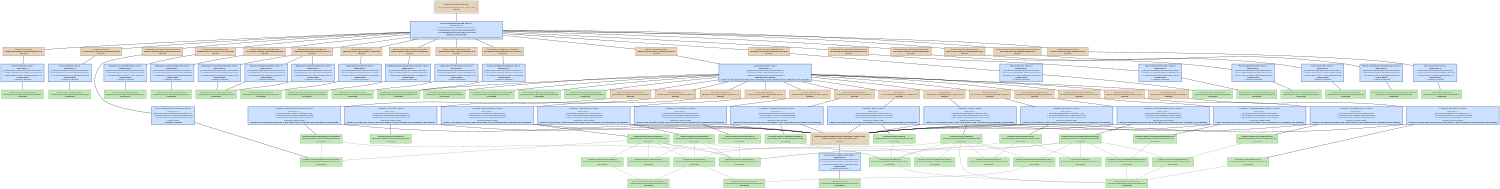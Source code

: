 digraph DreamCatcher {
   size = "10.000000,8.500000";
   concentrate = false;

   node [ shape = box, style = filled, color = "0.3 0.5 0.6", fillcolor = "0.3 0.2 0.9", fontname = "Monaco", fontsize = "9" ];
   n00001 [ label = "Debug/DreamCatcher.app\n40106ef6802852918a7c3d1c1b271680\nMissing", color = "0.1 0.5 0.5", fillcolor = "0.1 0.2 0.9", peripheries = 3 ];
   n00002 [ label = "Contents/Info.plist\n34eb653e0adc8ab149fe82aaa800a118\nMissing", color = "0.1 0.5 0.5", fillcolor = "0.1 0.2 0.9" ];
   n00003 [ label = "DreamCatcher.build/Info.plist\n000000004307a0b5000000000000084d\nUpToDate" ];
   n00004 [ label = "Contents/PkgInfo\n077a407bc4546c2ce418e5dd98439556\nMissing", color = "0.1 0.5 0.5", fillcolor = "0.1 0.2 0.9" ];
   n00005 [ label = "DreamCatcher.build/PkgInfo\n000000004307a0b50000000000000008\nUpToDate" ];
   n00006 [ label = "Frameworks/AGRegex.framework\n0218b93dc65639d6af7dab2201836a3d\nMissing", color = "0.1 0.5 0.5", fillcolor = "0.1 0.2 0.9" ];
   n00007 [ label = "DreamCatcher/AGRegex.framework[C]\n000000004302b20a0000000000000110\nUpToDate" ];
   n00008 [ label = "Frameworks/PreferencesController.h\nadaab71bad62cf8ceb344ce64ba7a777\nMissing", color = "0.1 0.5 0.5", fillcolor = "0.1 0.2 0.9" ];
   n00009 [ label = "DreamCatcher/PreferencesController.h\n0000000043079d9e00000000000001d7\nUpToDate" ];
   n00010 [ label = "English.lproj/MainMenu.nib\nf788b6938053141a42121c671a01b5f0\nMissing", color = "0.1 0.5 0.5", fillcolor = "0.1 0.2 0.9" ];
   n00011 [ label = "English.lproj/MainMenu.nib\n000000004307985e0000000000000110\nUpToDate" ];
   n00012 [ label = "English.lproj/MyDocument.nib\n0418e2b45730d89c1bce00abba0bdd98\nMissing", color = "0.1 0.5 0.5", fillcolor = "0.1 0.2 0.9" ];
   n00013 [ label = "English.lproj/MyDocument.nib\n0000000042ffb71500000000000000cc\nUpToDate" ];
   n00014 [ label = "Resources/DreamCatcher.icns\n669b4e99f8cc85ba8649529a04c35115\nMissing", color = "0.1 0.5 0.5", fillcolor = "0.1 0.2 0.9" ];
   n00015 [ label = "DreamCatcher/DreamCatcher.icns\n0000000042ffa978000000000000c2e4\nUpToDate" ];
   n00016 [ label = "Resources/Credits.rtf\n2e0a6f1549ac73b78b580b7c1a6ab4ba\nMissing", color = "0.1 0.5 0.5", fillcolor = "0.1 0.2 0.9" ];
   n00017 [ label = "DreamCatcher/Credits.rtf\n0000000042ffd40b0000000000000187\nUpToDate" ];
   n00018 [ label = "Resources/DreamCatcher-Info.plist\nfbcb20498ec85b60ac22b7332e3eb597\nMissing", color = "0.1 0.5 0.5", fillcolor = "0.1 0.2 0.9" ];
   n00019 [ label = "DreamCatcher/DreamCatcher-Info.plist\n000000004302d288000000000000084d\nUpToDate" ];
   n00020 [ label = "English.lproj/Preferences.nib\n930d6b89bb0ee63183533236f0e57a18\nMissing", color = "0.1 0.5 0.5", fillcolor = "0.1 0.2 0.9" ];
   n00021 [ label = "English.lproj/Preferences.nib\n0000000043079f1100000000000000ee\nUpToDate" ];
   n00022 [ label = "ppc/MyDocument.o\nd05beb79fe0a7457c7eb9699d46fb716\nMissing", color = "0.1 0.5 0.5", fillcolor = "0.1 0.2 0.9" ];
   n00023 [ label = "Headers/AppKit.h\n0000000042defb6e0000000000001504\nUpToDate" ];
   n00024 [ label = "AppKit-bcywktgnawpuivcgxxbmcwexxwrc/AppKit.h.gch\n0bff56af8f5a3ea3b0181430dcf330b3\nMissing", color = "0.1 0.5 0.5", fillcolor = "0.1 0.2 0.9", peripheries = 3 ];
   n00025 [ label = "DreamCatcher/MyDocument.m\n000000004307991a0000000000005ab9\nUpToDate" ];
   n00026 [ label = "ppc/GUIMain.o\n64b98c22ef1ca93130c69bda937b6183\nMissing", color = "0.1 0.5 0.5", fillcolor = "0.1 0.2 0.9" ];
   n00027 [ label = "DreamCatcher/GUIMain.m\n0000000042fe420c0000000000000078\nUpToDate" ];
   n00028 [ label = "ppc/Page.o\nf7b74f3b0d093b410e069721ddd66474\nMissing", color = "0.1 0.5 0.5", fillcolor = "0.1 0.2 0.9" ];
   n00029 [ label = "DreamCatcher/Page.m\n0000000043023a7d00000000000001b5\nUpToDate" ];
   n00030 [ label = "ppc/Spider.o\nf47324deb720ed4bb3d3a715d332a79e\nMissing", color = "0.1 0.5 0.5", fillcolor = "0.1 0.2 0.9" ];
   n00031 [ label = "DreamCatcher/Spider.m\n0000000043028f88000000000000244d\nUpToDate" ];
   n00032 [ label = "ppc/ConditionVariable.o\ncd2e5a50496b2c036c1a87c33503f2f1\nMissing", color = "0.1 0.5 0.5", fillcolor = "0.1 0.2 0.9" ];
   n00033 [ label = "DreamCatcher/ConditionVariable.m\n0000000042fed192000000000000090c\nUpToDate" ];
   n00034 [ label = "ppc/Response.o\n98c568f70c4c26eda70fd0e687ebe5c4\nMissing", color = "0.1 0.5 0.5", fillcolor = "0.1 0.2 0.9" ];
   n00035 [ label = "DreamCatcher/Response.m\n0000000042fe420c0000000000000118\nUpToDate" ];
   n00036 [ label = "ppc/ErrorResponse.o\ncec89f7dd8208452bbb984485761c9fc\nMissing", color = "0.1 0.5 0.5", fillcolor = "0.1 0.2 0.9" ];
   n00037 [ label = "DreamCatcher/ErrorResponse.m\n0000000042fe420c00000000000001a8\nUpToDate" ];
   n00038 [ label = "ppc/FoundationWebClient.o\nadc0286cfb093855bfee09d33d8befef\nMissing", color = "0.1 0.5 0.5", fillcolor = "0.1 0.2 0.9" ];
   n00039 [ label = "DreamCatcher/FoundationWebClient.m\n000000004302d122000000000000400a\nUpToDate" ];
   n00040 [ label = "ppc/UnknownTypeResponse.o\nbe3b0e4b1e3d82c3d484314367475251\nMissing", color = "0.1 0.5 0.5", fillcolor = "0.1 0.2 0.9" ];
   n00041 [ label = "DreamCatcher/UnknownTypeResponse.m\n0000000042fe420c00000000000001f8\nUpToDate" ];
   n00042 [ label = "ppc/RobotsTxt.o\n42c753b1c2938c2373209b2452853482\nMissing", color = "0.1 0.5 0.5", fillcolor = "0.1 0.2 0.9" ];
   n00043 [ label = "DreamCatcher/RobotsTxt.m\n0000000043005058000000000000159e\nUpToDate" ];
   n00044 [ label = "ppc/DCProperties.o\n9e9a3a680ccd656bfa1d2f0e8779e1b3\nMissing", color = "0.1 0.5 0.5", fillcolor = "0.1 0.2 0.9" ];
   n00045 [ label = "DreamCatcher/DCProperties.m\n0000000043042e4e0000000000000301\nUpToDate" ];
   n00046 [ label = "ppc/Spellchecker.o\n10d07acc3004c861ff9d2be4de24076a\nMissing", color = "0.1 0.5 0.5", fillcolor = "0.1 0.2 0.9" ];
   n00047 [ label = "DreamCatcher/Spellchecker.m\n0000000043078af60000000000000fe1\nUpToDate" ];
   n00048 [ label = "ppc/PreferencesController.o\n58b5f0e46224dbd6fb3294a02ce556c0\nMissing", color = "0.1 0.5 0.5", fillcolor = "0.1 0.2 0.9" ];
   n00049 [ label = "DreamCatcher/PreferencesController.m\n000000004307a0ac0000000000000841\nUpToDate" ];
   n00050 [ label = "MacOS/DreamCatcher\na80e91d43a9f62061978655c8634e979\nMissing", color = "0.1 0.5 0.5", fillcolor = "0.1 0.2 0.9" ];
   n00051 [ label = "Frameworks/WebKit.framework[C]\n0000000042a51d9f00000000000000ee\nUpToDate" ];
   n00052 [ label = "Frameworks/CoreFoundation.framework[C]\n0000000042a51d7900000000000000cc\nUpToDate" ];
   n00053 [ label = "Frameworks/Quartz.framework[C]\n0000000042a51d8700000000000000ee\nUpToDate" ];
   n00054 [ label = "Frameworks/Cocoa.framework[C]\n0000000042a51d7b00000000000000cc\nUpToDate" ];
   n00055 [ label = "DreamCatcher Help/help.css\ndc50687c4312baa1cad0466253c4ce98\nMissing", color = "0.1 0.5 0.5", fillcolor = "0.1 0.2 0.9" ];
   n00056 [ label = "DreamCatcher Help/help.css\n0000000042ffcf4f00000000000009a6\nUpToDate" ];
   n00057 [ label = "DreamCatcher Help/Introduction.html\n3c7e6c695381dbf5c5f8802b9d79a15d\nMissing", color = "0.1 0.5 0.5", fillcolor = "0.1 0.2 0.9" ];
   n00058 [ label = "DreamCatcher Help/Introduction.html\n0000000042ffd34c00000000000007f8\nUpToDate" ];
   n00059 [ label = "DreamCatcher Help/Reference.html\nf0201cf9b1493089199a980da6eaae66\nMissing", color = "0.1 0.5 0.5", fillcolor = "0.1 0.2 0.9" ];
   n00060 [ label = "DreamCatcher Help/Reference.html\n0000000042ffd37f0000000000000659\nUpToDate" ];
   n00061 [ label = "DreamCatcher Help/top.html\n0cd0c29b427c8fc7c758849d96e91bbb\nMissing", color = "0.1 0.5 0.5", fillcolor = "0.1 0.2 0.9" ];
   n00062 [ label = "DreamCatcher Help/top.html\n0000000042ffd5df0000000000000446\nUpToDate" ];
   n00063 [ label = "DreamCatcher Help/UsingDreamCatcher.html\nff8746faf2c56c264bb3ee69885ee2c0\nMissing", color = "0.1 0.5 0.5", fillcolor = "0.1 0.2 0.9" ];
   n00064 [ label = "DreamCatcher Help/UsingDreamCatcher.html\n0000000042ffd3e400000000000008ba\nUpToDate" ];
   n00065 [ label = "HelpImages/Icon.png\n14702c033fb314e4e384d0eb58a7511f\nMissing", color = "0.1 0.5 0.5", fillcolor = "0.1 0.2 0.9" ];
   n00066 [ label = "HelpImages/Icon.png\n0000000042ffcf440000000000006591\nUpToDate" ];
   n00067 [ label = "DreamCatcher/MyDocument.h\n00000000430798b100000000000005a0\nUpToDate" ];
   n00068 [ label = "DreamCatcher/Spider.h\n0000000042fed441000000000000060a\nUpToDate" ];
   n00069 [ label = "DreamCatcher/Spellchecker.h\n000000004307832b00000000000002db\nUpToDate" ];
   n00070 [ label = "DreamCatcher/Page.h\n0000000042fe420c00000000000000c6\nUpToDate" ];
   n00071 [ label = "DreamCatcher/DCProperties.h\n0000000042fe420c000000000000010d\nUpToDate" ];
   n00072 [ label = "DreamCatcher/ProgressListener.h\n0000000042fe420c0000000000000092\nUpToDate" ];
   n00073 [ label = "DreamCatcher/WebClient.h\n0000000042fe420c0000000000000264\nUpToDate" ];
   n00074 [ label = "DreamCatcher/Response.h\n000000004306a5640000000000000089\nUpToDate" ];
   n00075 [ label = "DreamCatcher/ConditionVariable.h\n0000000042fed13c00000000000004fa\nUpToDate" ];
   n00076 [ label = "DreamCatcher/FoundationWebClient.h\n0000000043016992000000000000049c\nUpToDate" ];
   n00077 [ label = "DreamCatcher/RobotsTxt.h\n0000000042fe420c0000000000000298\nUpToDate" ];
   n00078 [ label = "DreamCatcher/ErrorResponse.h\n0000000042fe420c000000000000015a\nUpToDate" ];
   n00079 [ label = "Headers/AGRegex.h\n00000000430286d20000000000003113\nUpToDate" ];
   n00080 [ label = "DreamCatcher/UnknownTypeResponse.h\n0000000042fe420c000000000000016d\nUpToDate" ];

   node [ shape = box, style = "filled,bold", color = "0.7 0.5 0.7", fillcolor = "0.7 0.2 1.0", fontname = "Monaco", fontsize = "9" ];
   c00001 [ label = "PBXCp Info.plist <wt:0>\nwaitCount: 0\n000000004307a0b5000000000000084d\n^ 34eb653e49db2a0449fe82aaa800a955\n= 34eb653e0adc8ab149fe82aaa800a118\nNeedsToRun\n1 output is missing", color = "0.6 0.5 0.7", fillcolor = "0.6 0.2 1.0" ];
   c00002 [ label = "PBXCp PkgInfo <wt:0>\nwaitCount: 0\n00000000000000000000000000000000\n^ 077a407bc4546c2ce418e5dd98439556\n= 077a407bc4546c2ce418e5dd98439556\nNeedsToRun\n1 output is missing", color = "0.6 0.5 0.7", fillcolor = "0.6 0.2 1.0" ];
   c00003 [ label = "PBXCp AGRegex.framework <wt:2>\nwaitCount: 0\n000000004302b20a0000000000000110\n^ 0218b93d85548bdcaf7dab2201836b2d\n= 0218b93dc65639d6af7dab2201836a3d\nNeedsToRun\n1 output is missing", color = "0.6 0.5 0.7", fillcolor = "0.6 0.2 1.0" ];
   c00004 [ label = "PBXCp PreferencesController.h <wt:2>\nwaitCount: 0\n0000000043079d9e00000000000001d7\n^ adaab71bee655212eb344ce64ba7a6a0\n= adaab71bad62cf8ceb344ce64ba7a777\nNeedsToRun\n1 output is missing", color = "0.6 0.5 0.7", fillcolor = "0.6 0.2 1.0" ];
   c00005 [ label = "CpResource MainMenu.nib <wt:4>\nwaitCount: 0\n00000000000000000000000000000000\n^ f788b6938053141a42121c671a01b5f0\n= f788b6938053141a42121c671a01b5f0\nNeedsToRun\n1 output is missing", color = "0.6 0.5 0.7", fillcolor = "0.6 0.2 1.0" ];
   c00006 [ label = "CpResource MyDocument.nib <wt:4>\nwaitCount: 0\n00000000000000000000000000000000\n^ 0418e2b45730d89c1bce00abba0bdd98\n= 0418e2b45730d89c1bce00abba0bdd98\nNeedsToRun\n1 output is missing", color = "0.6 0.5 0.7", fillcolor = "0.6 0.2 1.0" ];
   c00007 [ label = "CpResource DreamCatcher.icns <wt:4>\nwaitCount: 0\n00000000000000000000000000000000\n^ 669b4e99ba332cc28649529a04c393f1\n= 669b4e99ba332cc28649529a04c393f1\nNeedsToRun\n1 output is missing", color = "0.6 0.5 0.7", fillcolor = "0.6 0.2 1.0" ];
   c00008 [ label = "CpResource Credits.rtf <wt:4>\nwaitCount: 0\n00000000000000000000000000000000\n^ 2e0a6f1549ac73b78b580b7c1a6ab4ba\n= 2e0a6f1549ac73b78b580b7c1a6ab4ba\nNeedsToRun\n1 output is missing", color = "0.6 0.5 0.7", fillcolor = "0.6 0.2 1.0" ];
   c00009 [ label = "CpResource DreamCatcher-Info.plist <wt:4>\nwaitCount: 0\n00000000000000000000000000000000\n^ fbcb20498ec85b60ac22b7332e3eb597\n= fbcb20498ec85b60ac22b7332e3eb597\nNeedsToRun\n1 output is missing", color = "0.6 0.5 0.7", fillcolor = "0.6 0.2 1.0" ];
   c00010 [ label = "CpResource DreamCatcher.icns <wt:4>\nwaitCount: 0\n00000000000000000000000000000000\n^ 669b4e99ba332cc28649529a04c393f1\n= 669b4e99ba332cc28649529a04c393f1\nNeedsToRun\n1 output is missing", color = "0.6 0.5 0.7", fillcolor = "0.6 0.2 1.0" ];
   c00011 [ label = "CpResource Preferences.nib <wt:4>\nwaitCount: 0\n00000000000000000000000000000000\n^ 930d6b89bb0ee63183533236f0e57a18\n= 930d6b89bb0ee63183533236f0e57a18\nNeedsToRun\n1 output is missing", color = "0.6 0.5 0.7", fillcolor = "0.6 0.2 1.0" ];
   c00012 [ label = "CompileC MyDocument.o <wt:6>\nwaitCount: 1\n0bff56afcc5c1294b0181430dcf3698a\n^ dba4bdd6325666c377f382a9089cde9c\n= d05beb79fe0a7457c7eb9699d46fb716\nIndirectlyNeedsToRun\nNeeds to run because at least one of the inputs to the command are scheduled to be updated.", color = "0.6 0.5 0.7", fillcolor = "0.6 0.2 1.0" ];
   c00013 [ label = "ProcessPCH AppKit.h.gch <wt:5>\nwaitCount: 0\n0000000042defb6e0000000000001504\n^ 0bff56afcd84c5cdb0181430dcf325b7\n= 0bff56af8f5a3ea3b0181430dcf330b3\nNeedsToRun\n1 output is missing", color = "0.6 0.5 0.7", fillcolor = "0.6 0.2 1.0" ];
   c00014 [ label = "CompileC GUIMain.o <wt:6>\nwaitCount: 1\n0bff56afcda47cafb0181430dcf330cb\n^ 6f46da8d22b8d59e80de8fea4f885148\n= 64b98c22ef1ca93130c69bda937b6183\nIndirectlyNeedsToRun\nNeeds to run because at least one of the inputs to the command are scheduled to be updated.", color = "0.6 0.5 0.7", fillcolor = "0.6 0.2 1.0" ];
   c00015 [ label = "CompileC Page.o <wt:6>\nwaitCount: 1\n0bff56afcda0e3b6b0181430dcf33149\n^ fc481994c0a9d8f7be1e83110125553d\n= f7b74f3b0d093b410e069721ddd66474\nIndirectlyNeedsToRun\nNeeds to run because at least one of the inputs to the command are scheduled to be updated.", color = "0.6 0.5 0.7", fillcolor = "0.6 0.2 1.0" ];
   c00016 [ label = "CompileC Spider.o <wt:6>\nwaitCount: 1\n0bff56afcda79fc8b0181430dcf3105e\n^ ff8c72717a87728303cbb3250fc1b7c0\n= f47324deb720ed4bb3d3a715d332a79e\nIndirectlyNeedsToRun\nNeeds to run because at least one of the inputs to the command are scheduled to be updated.", color = "0.6 0.5 0.7", fillcolor = "0.6 0.2 1.0" ];
   c00017 [ label = "CompileC ConditionVariable.o <wt:6>\nwaitCount: 1\n0bff56af8f5a3e0db0181430dcf33d45\n^ c6d10cffc631120edc0293f3e9f0cfb4\n= cd2e5a50496b2c036c1a87c33503f2f1\nIndirectlyNeedsToRun\nNeeds to run because at least one of the inputs to the command are scheduled to be updated.", color = "0.6 0.5 0.7", fillcolor = "0.6 0.2 1.0" ];
   c00018 [ label = "CompileC Response.o <wt:6>\nwaitCount: 1\n0bff56af8ea2d9cbb0181430dcf33122\n^ 933a3e5882eeff261717c4d65b18d4e6\n= 98c568f70c4c26eda70fd0e687ebe5c4\nIndirectlyNeedsToRun\nNeeds to run because at least one of the inputs to the command are scheduled to be updated.", color = "0.6 0.5 0.7", fillcolor = "0.6 0.2 1.0" ];
   c00019 [ label = "CompileC ErrorResponse.o <wt:6>\nwaitCount: 1\n0bff56afcc5c9bc7b0181430dcf330c8\n^ c537c9d2147c1f950ba190788b92f934\n= cec89f7dd8208452bbb984485761c9fc\nIndirectlyNeedsToRun\nNeeds to run because at least one of the inputs to the command are scheduled to be updated.", color = "0.6 0.5 0.7", fillcolor = "0.6 0.2 1.0" ];
   c00020 [ label = "CompileC FoundationWebClient.o <wt:6>\nwaitCount: 1\n0bff56afcda3e7a9b0181430dcf34627\n^ a63f7ec336aadffc0ff61de3e178a9c8\n= adc0286cfb093855bfee09d33d8befef\nIndirectlyNeedsToRun\nNeeds to run because at least one of the inputs to the command are scheduled to be updated.", color = "0.6 0.5 0.7", fillcolor = "0.6 0.2 1.0" ];
   c00021 [ label = "CompileC UnknownTypeResponse.o <wt:6>\nwaitCount: 1\n0bff56afcc5c9bc7b0181430dcf330af\n^ b5c458e4d2611904649c2573bbb462fe\n= be3b0e4b1e3d82c3d484314367475251\nIndirectlyNeedsToRun\nNeeds to run because at least one of the inputs to the command are scheduled to be updated.", color = "0.6 0.5 0.7", fillcolor = "0.6 0.2 1.0" ];
   c00022 [ label = "CompileC RobotsTxt.o <wt:6>\nwaitCount: 1\n0bff56af8f58e829b0181430dcf317ab\n^ 4938051e4dcb640ac3388f148e762329\n= 42c753b1c2938c2373209b2452853482\nIndirectlyNeedsToRun\nNeeds to run because at least one of the inputs to the command are scheduled to be updated.", color = "0.6 0.5 0.7", fillcolor = "0.6 0.2 1.0" ];
   c00023 [ label = "CompileC DCProperties.o <wt:6>\nwaitCount: 1\n0bff56af8ea052e1b0181430dcf332bf\n^ 95656cc7826d378a4a053b3e5b8ad30c\n= 9e9a3a680ccd656bfa1d2f0e8779e1b3\nIndirectlyNeedsToRun\nNeeds to run because at least one of the inputs to the command are scheduled to be updated.", color = "0.6 0.5 0.7", fillcolor = "0.6 0.2 1.0" ];
   c00024 [ label = "CompileC Spellchecker.o <wt:6>\nwaitCount: 1\n0bff56af8ea2465bb0181430dcf33837\n^ 1b2f2c63bea68e3a4f853fd402d73f5d\n= 10d07acc3004c861ff9d2be4de24076a\nIndirectlyNeedsToRun\nNeeds to run because at least one of the inputs to the command are scheduled to be updated.", color = "0.6 0.5 0.7", fillcolor = "0.6 0.2 1.0" ];
   c00025 [ label = "CompileC PreferencesController.o <wt:6>\nwaitCount: 1\n0bff56afcda4419db0181430dcf33828\n^ 534aa64baf809a4b4b2a8090f0166ee8\n= 58b5f0e46224dbd6fb3294a02ce556c0\nIndirectlyNeedsToRun\nNeeds to run because at least one of the inputs to the command are scheduled to be updated.", color = "0.6 0.5 0.7", fillcolor = "0.6 0.2 1.0" ];
   c00026 [ label = "Ld DreamCatcher <wt:6>\nwaitCount: 13\nabc664b20c7077a9dcacdde4d188f383\n^ 03c8f56636ef15afc5d4b8b857bc1afa\n= a80e91d43a9f62061978655c8634e979\nIndirectlyNeedsToRun\nNeeds to run because at least one of the inputs to the command are scheduled to be updated.", color = "0.6 0.5 0.7", fillcolor = "0.6 0.2 1.0" ];
   c00027 [ label = "PBXCp help.css <wt:10>\nwaitCount: 0\n0000000042ffcf4f00000000000009a6\n^ dc50687c01ed75eecad0466253c4c73e\n= dc50687c4312baa1cad0466253c4ce98\nNeedsToRun\n1 output is missing", color = "0.6 0.5 0.7", fillcolor = "0.6 0.2 1.0" ];
   c00028 [ label = "PBXCp Introduction.html <wt:10>\nwaitCount: 0\n0000000042ffd34c00000000000007f8\n^ 3c7e6c69117e08b9c5f8802b9d79a6a5\n= 3c7e6c695381dbf5c5f8802b9d79a15d\nNeedsToRun\n1 output is missing", color = "0.6 0.5 0.7", fillcolor = "0.6 0.2 1.0" ];
   c00029 [ label = "PBXCp Reference.html <wt:10>\nwaitCount: 0\n0000000042ffd37f0000000000000659\n^ f0201cf9f3b6e3f6199a980da6eaa83f\n= f0201cf9b1493089199a980da6eaae66\nNeedsToRun\n1 output is missing", color = "0.6 0.5 0.7", fillcolor = "0.6 0.2 1.0" ];
   c00030 [ label = "PBXCp top.html <wt:10>\nwaitCount: 0\n0000000042ffd5df0000000000000446\n^ 0cd0c29b00835a18c758849d96e91ffd\n= 0cd0c29b427c8fc7c758849d96e91bbb\nNeedsToRun\n1 output is missing", color = "0.6 0.5 0.7", fillcolor = "0.6 0.2 1.0" ];
   c00031 [ label = "PBXCp UsingDreamCatcher.html <wt:10>\nwaitCount: 0\n0000000042ffd3e400000000000008ba\n^ ff8746fab03abfc24bb3ee69885eea7a\n= ff8746faf2c56c264bb3ee69885ee2c0\nNeedsToRun\n1 output is missing", color = "0.6 0.5 0.7", fillcolor = "0.6 0.2 1.0" ];
   c00032 [ label = "PBXCp Icon.png <wt:12>\nwaitCount: 0\n0000000042ffcf440000000000006591\n^ 14702c037d4cdba0e384d0eb58a7348e\n= 14702c033fb314e4e384d0eb58a7511f\nNeedsToRun\n1 output is missing", color = "0.6 0.5 0.7", fillcolor = "0.6 0.2 1.0" ];
   c00033 [ label = "PBXCp DreamCatcher.icns <wt:14>\nwaitCount: 0\n0000000042ffa978000000000000c2e4\n^ 669b4e99ba332cc28649529a04c393f1\n= 669b4e99f8cc85ba8649529a04c35115\nNeedsToRun\n1 output is missing", color = "0.6 0.5 0.7", fillcolor = "0.6 0.2 1.0" ];
   c00034 [ label = "Touch DreamCatcher.app <wt:15>\nwaitCount: 25\n10c33452e23653c3f2b6c19bb26c3bf2\n^ 50d35aa4621e015278cafc87a94b2d72\n= 40106ef6802852918a7c3d1c1b271680\nIndirectlyNeedsToRun\nNeeds to run because at least one of the inputs to the command are scheduled to be updated.", color = "0.6 0.5 0.7", fillcolor = "0.6 0.2 1.0" ];

   edge [ style = solid, color = black, arrowhead = none, arrowtail = normal ];
   n00001 -> { c00034 };
   n00002 -> { c00001 };
   n00004 -> { c00002 };
   n00006 -> { c00003 };
   n00008 -> { c00004 };
   n00010 -> { c00005 };
   n00012 -> { c00006 };
   n00014 -> { c00007 c00010 c00033 };
   n00016 -> { c00008 };
   n00018 -> { c00009 };
   n00020 -> { c00011 };
   n00022 -> { c00012 };
   n00024 -> { c00013 };
   n00026 -> { c00014 };
   n00028 -> { c00015 };
   n00030 -> { c00016 };
   n00032 -> { c00017 };
   n00034 -> { c00018 };
   n00036 -> { c00019 };
   n00038 -> { c00020 };
   n00040 -> { c00021 };
   n00042 -> { c00022 };
   n00044 -> { c00023 };
   n00046 -> { c00024 };
   n00048 -> { c00025 };
   n00050 -> { c00026 };
   n00055 -> { c00027 };
   n00057 -> { c00028 };
   n00059 -> { c00029 };
   n00061 -> { c00030 };
   n00063 -> { c00031 };
   n00065 -> { c00032 };
   c00001 -> { n00003 };
   c00002 -> { n00005 n00005 };
   c00003 -> { n00007 };
   c00004 -> { n00009 };
   c00005 -> { n00011 n00011 };
   c00006 -> { n00013 n00013 };
   c00007 -> { n00015 n00015 };
   c00008 -> { n00017 n00017 };
   c00009 -> { n00019 n00019 };
   c00010 -> { n00015 n00015 };
   c00011 -> { n00021 n00021 };
   c00012 -> { n00024 n00025 };
   c00013 -> { n00023 };
   c00014 -> { n00024 n00027 };
   c00015 -> { n00024 n00029 };
   c00016 -> { n00024 n00031 };
   c00017 -> { n00024 n00033 };
   c00018 -> { n00024 n00035 };
   c00019 -> { n00024 n00037 };
   c00020 -> { n00024 n00039 };
   c00021 -> { n00024 n00041 };
   c00022 -> { n00024 n00043 };
   c00023 -> { n00024 n00045 };
   c00024 -> { n00024 n00047 };
   c00025 -> { n00024 n00049 };
   c00026 -> { n00022 n00026 n00028 n00030 n00032 n00034 n00036 n00038 n00040 n00042 n00044 n00046 n00048 n00051 n00052 n00053 n00054 n00007 };
   c00027 -> { n00056 };
   c00028 -> { n00058 };
   c00029 -> { n00060 };
   c00030 -> { n00062 };
   c00031 -> { n00064 };
   c00032 -> { n00066 };
   c00033 -> { n00015 };
   c00034 -> { n00002 n00004 n00006 n00008 n00010 n00012 n00014 n00016 n00018 n00014 n00020 n00050 n00055 n00057 n00059 n00061 n00063 n00065 n00014 };

   edge [ style = solid, color = gray60, arrowhead = none, arrowtail = normal ];
   n00025 -> { n00067 n00068 n00069 n00070 n00071 n00009 };
   n00029 -> { n00070 };
   n00031 -> { n00068 n00075 n00074 n00070 n00076 n00077 };
   n00033 -> { n00075 };
   n00035 -> { n00074 };
   n00037 -> { n00078 };
   n00039 -> { n00076 n00079 n00078 n00080 n00070 n00071 };
   n00041 -> { n00080 };
   n00043 -> { n00077 n00079 n00071 };
   n00045 -> { n00071 };
   n00047 -> { n00069 n00070 n00068 n00071 };
   n00049 -> { n00009 n00071 };
   n00067 -> { n00072 };
   n00068 -> { n00073 n00072 };
   n00070 -> { n00074 };
   n00076 -> { n00073 };
   n00078 -> { n00074 };
   n00080 -> { n00074 };
}
